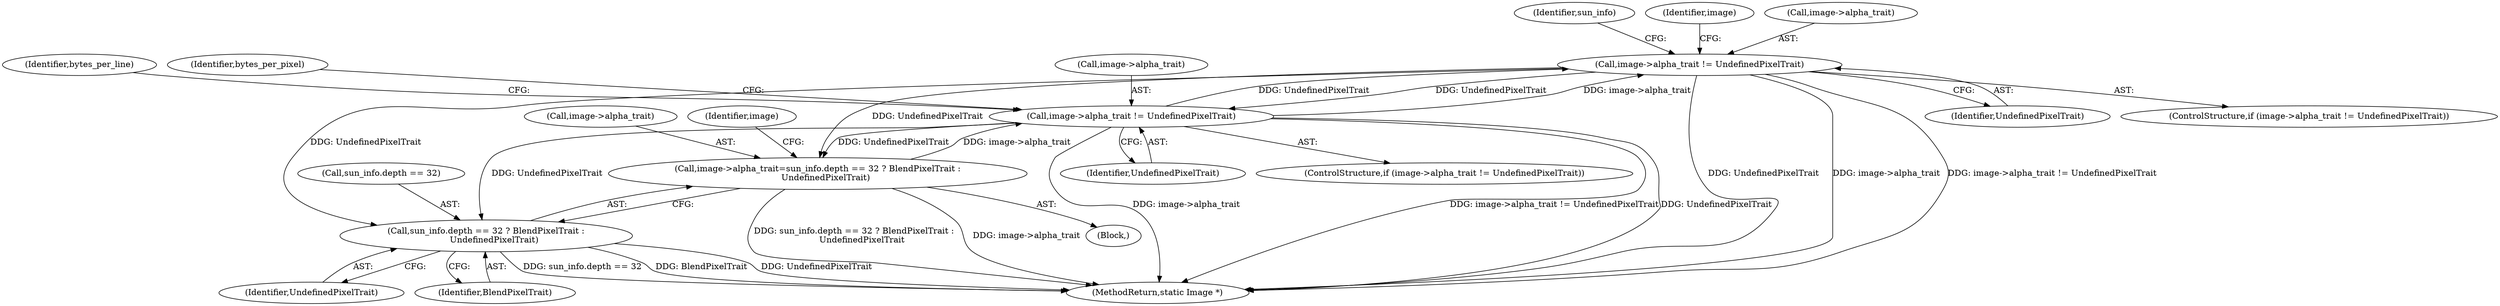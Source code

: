 digraph "0_ImageMagick_8ea44b48a182dd46d018f4b4f09a5e2ee9638105@pointer" {
"1001432" [label="(Call,image->alpha_trait != UndefinedPixelTrait)"];
"1001327" [label="(Call,image->alpha_trait != UndefinedPixelTrait)"];
"1000677" [label="(Call,image->alpha_trait=sun_info.depth == 32 ? BlendPixelTrait :\n      UndefinedPixelTrait)"];
"1001432" [label="(Call,image->alpha_trait != UndefinedPixelTrait)"];
"1000681" [label="(Call,sun_info.depth == 32 ? BlendPixelTrait :\n      UndefinedPixelTrait)"];
"1000682" [label="(Call,sun_info.depth == 32)"];
"1000678" [label="(Call,image->alpha_trait)"];
"1001447" [label="(Identifier,sun_info)"];
"1000681" [label="(Call,sun_info.depth == 32 ? BlendPixelTrait :\n      UndefinedPixelTrait)"];
"1001710" [label="(MethodReturn,static Image *)"];
"1000687" [label="(Identifier,BlendPixelTrait)"];
"1001327" [label="(Call,image->alpha_trait != UndefinedPixelTrait)"];
"1001336" [label="(Identifier,bytes_per_line)"];
"1000691" [label="(Identifier,image)"];
"1000688" [label="(Identifier,UndefinedPixelTrait)"];
"1001432" [label="(Call,image->alpha_trait != UndefinedPixelTrait)"];
"1001436" [label="(Identifier,UndefinedPixelTrait)"];
"1001438" [label="(Identifier,image)"];
"1001331" [label="(Identifier,UndefinedPixelTrait)"];
"1001433" [label="(Call,image->alpha_trait)"];
"1001431" [label="(ControlStructure,if (image->alpha_trait != UndefinedPixelTrait))"];
"1000209" [label="(Block,)"];
"1001326" [label="(ControlStructure,if (image->alpha_trait != UndefinedPixelTrait))"];
"1000677" [label="(Call,image->alpha_trait=sun_info.depth == 32 ? BlendPixelTrait :\n      UndefinedPixelTrait)"];
"1001333" [label="(Identifier,bytes_per_pixel)"];
"1001328" [label="(Call,image->alpha_trait)"];
"1001432" -> "1001431"  [label="AST: "];
"1001432" -> "1001436"  [label="CFG: "];
"1001433" -> "1001432"  [label="AST: "];
"1001436" -> "1001432"  [label="AST: "];
"1001438" -> "1001432"  [label="CFG: "];
"1001447" -> "1001432"  [label="CFG: "];
"1001432" -> "1001710"  [label="DDG: UndefinedPixelTrait"];
"1001432" -> "1001710"  [label="DDG: image->alpha_trait"];
"1001432" -> "1001710"  [label="DDG: image->alpha_trait != UndefinedPixelTrait"];
"1001432" -> "1000677"  [label="DDG: UndefinedPixelTrait"];
"1001432" -> "1000681"  [label="DDG: UndefinedPixelTrait"];
"1001432" -> "1001327"  [label="DDG: UndefinedPixelTrait"];
"1001327" -> "1001432"  [label="DDG: image->alpha_trait"];
"1001327" -> "1001432"  [label="DDG: UndefinedPixelTrait"];
"1001327" -> "1001326"  [label="AST: "];
"1001327" -> "1001331"  [label="CFG: "];
"1001328" -> "1001327"  [label="AST: "];
"1001331" -> "1001327"  [label="AST: "];
"1001333" -> "1001327"  [label="CFG: "];
"1001336" -> "1001327"  [label="CFG: "];
"1001327" -> "1001710"  [label="DDG: image->alpha_trait"];
"1001327" -> "1001710"  [label="DDG: image->alpha_trait != UndefinedPixelTrait"];
"1001327" -> "1001710"  [label="DDG: UndefinedPixelTrait"];
"1001327" -> "1000677"  [label="DDG: UndefinedPixelTrait"];
"1001327" -> "1000681"  [label="DDG: UndefinedPixelTrait"];
"1000677" -> "1001327"  [label="DDG: image->alpha_trait"];
"1000677" -> "1000209"  [label="AST: "];
"1000677" -> "1000681"  [label="CFG: "];
"1000678" -> "1000677"  [label="AST: "];
"1000681" -> "1000677"  [label="AST: "];
"1000691" -> "1000677"  [label="CFG: "];
"1000677" -> "1001710"  [label="DDG: sun_info.depth == 32 ? BlendPixelTrait :\n      UndefinedPixelTrait"];
"1000677" -> "1001710"  [label="DDG: image->alpha_trait"];
"1000681" -> "1000687"  [label="CFG: "];
"1000681" -> "1000688"  [label="CFG: "];
"1000682" -> "1000681"  [label="AST: "];
"1000687" -> "1000681"  [label="AST: "];
"1000688" -> "1000681"  [label="AST: "];
"1000681" -> "1001710"  [label="DDG: sun_info.depth == 32"];
"1000681" -> "1001710"  [label="DDG: BlendPixelTrait"];
"1000681" -> "1001710"  [label="DDG: UndefinedPixelTrait"];
}
